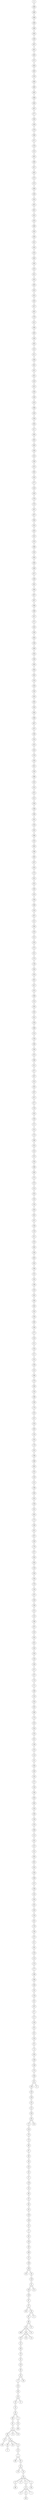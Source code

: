 graph sample {
11 -- 498;
498 -- 11;
498 -- 486;
486 -- 498;
486 -- 499;
499 -- 486;
499 -- 489;
489 -- 499;
489 -- 496;
496 -- 489;
496 -- 494;
494 -- 496;
494 -- 436;
436 -- 494;
436 -- 497;
497 -- 436;
497 -- 461;
461 -- 497;
461 -- 485;
485 -- 461;
485 -- 472;
472 -- 485;
472 -- 483;
483 -- 472;
483 -- 493;
493 -- 483;
493 -- 476;
476 -- 493;
476 -- 490;
490 -- 476;
490 -- 480;
480 -- 490;
480 -- 495;
495 -- 480;
495 -- 488;
488 -- 495;
488 -- 484;
484 -- 488;
484 -- 487;
487 -- 484;
487 -- 477;
477 -- 487;
477 -- 500;
500 -- 477;
500 -- 459;
459 -- 500;
459 -- 479;
479 -- 459;
479 -- 368;
368 -- 479;
368 -- 471;
471 -- 368;
471 -- 478;
478 -- 471;
478 -- 474;
474 -- 478;
474 -- 402;
402 -- 474;
402 -- 469;
469 -- 402;
469 -- 457;
457 -- 469;
457 -- 482;
482 -- 457;
482 -- 475;
475 -- 482;
475 -- 473;
473 -- 475;
473 -- 466;
466 -- 473;
466 -- 458;
458 -- 466;
458 -- 454;
454 -- 458;
454 -- 481;
481 -- 454;
481 -- 491;
491 -- 481;
491 -- 432;
432 -- 491;
432 -- 433;
433 -- 432;
433 -- 408;
408 -- 433;
408 -- 450;
450 -- 408;
450 -- 456;
456 -- 450;
456 -- 441;
441 -- 456;
441 -- 443;
443 -- 441;
443 -- 444;
444 -- 443;
444 -- 460;
460 -- 444;
460 -- 360;
360 -- 460;
360 -- 425;
425 -- 360;
425 -- 451;
451 -- 425;
451 -- 455;
455 -- 451;
455 -- 465;
465 -- 455;
465 -- 453;
453 -- 465;
453 -- 452;
452 -- 453;
452 -- 445;
445 -- 452;
445 -- 437;
437 -- 445;
437 -- 462;
462 -- 437;
462 -- 379;
379 -- 462;
379 -- 421;
421 -- 379;
421 -- 468;
468 -- 421;
468 -- 463;
463 -- 468;
463 -- 449;
449 -- 463;
449 -- 492;
492 -- 449;
492 -- 413;
413 -- 492;
413 -- 411;
411 -- 413;
411 -- 448;
448 -- 411;
448 -- 361;
361 -- 448;
361 -- 431;
431 -- 361;
431 -- 401;
401 -- 431;
401 -- 416;
416 -- 401;
416 -- 422;
422 -- 416;
422 -- 426;
426 -- 422;
426 -- 446;
446 -- 426;
446 -- 423;
423 -- 446;
423 -- 386;
386 -- 423;
386 -- 429;
429 -- 386;
429 -- 359;
359 -- 429;
359 -- 404;
404 -- 359;
404 -- 417;
417 -- 404;
417 -- 395;
395 -- 417;
395 -- 362;
362 -- 395;
362 -- 400;
400 -- 362;
400 -- 439;
439 -- 400;
439 -- 414;
414 -- 439;
414 -- 346;
346 -- 414;
346 -- 415;
415 -- 346;
415 -- 392;
392 -- 415;
392 -- 440;
440 -- 392;
440 -- 377;
377 -- 440;
377 -- 418;
418 -- 377;
418 -- 430;
430 -- 418;
430 -- 376;
376 -- 430;
376 -- 370;
370 -- 376;
370 -- 397;
397 -- 370;
397 -- 407;
407 -- 397;
407 -- 394;
394 -- 407;
394 -- 355;
355 -- 394;
355 -- 403;
403 -- 355;
403 -- 342;
342 -- 403;
342 -- 470;
470 -- 342;
470 -- 388;
388 -- 470;
388 -- 333;
333 -- 388;
333 -- 383;
383 -- 333;
383 -- 390;
390 -- 383;
390 -- 406;
406 -- 390;
406 -- 427;
427 -- 406;
427 -- 438;
438 -- 427;
438 -- 391;
391 -- 438;
391 -- 380;
380 -- 391;
380 -- 367;
367 -- 380;
367 -- 387;
387 -- 367;
387 -- 366;
366 -- 387;
366 -- 389;
389 -- 366;
389 -- 347;
347 -- 389;
347 -- 371;
371 -- 347;
371 -- 434;
434 -- 371;
434 -- 358;
358 -- 434;
358 -- 464;
464 -- 358;
464 -- 338;
338 -- 464;
338 -- 409;
409 -- 338;
409 -- 304;
304 -- 409;
304 -- 336;
336 -- 304;
336 -- 393;
393 -- 336;
393 -- 364;
364 -- 393;
364 -- 382;
382 -- 364;
382 -- 319;
319 -- 382;
319 -- 428;
428 -- 319;
428 -- 349;
349 -- 428;
349 -- 420;
420 -- 349;
420 -- 385;
385 -- 420;
385 -- 350;
350 -- 385;
350 -- 384;
384 -- 350;
384 -- 369;
369 -- 384;
369 -- 467;
467 -- 369;
467 -- 337;
337 -- 467;
337 -- 348;
348 -- 337;
348 -- 324;
324 -- 348;
324 -- 442;
442 -- 324;
442 -- 424;
424 -- 442;
424 -- 378;
378 -- 424;
378 -- 330;
330 -- 378;
330 -- 301;
301 -- 330;
301 -- 328;
328 -- 301;
328 -- 396;
396 -- 328;
396 -- 332;
332 -- 396;
332 -- 252;
252 -- 332;
252 -- 351;
351 -- 252;
351 -- 412;
412 -- 351;
412 -- 356;
356 -- 412;
356 -- 289;
289 -- 356;
289 -- 306;
306 -- 289;
306 -- 291;
291 -- 306;
291 -- 334;
334 -- 291;
334 -- 292;
292 -- 334;
292 -- 398;
398 -- 292;
398 -- 344;
344 -- 398;
344 -- 363;
363 -- 344;
363 -- 299;
299 -- 363;
299 -- 365;
365 -- 299;
365 -- 267;
267 -- 365;
267 -- 435;
435 -- 267;
435 -- 275;
275 -- 435;
275 -- 281;
281 -- 275;
281 -- 352;
352 -- 281;
352 -- 295;
295 -- 352;
295 -- 410;
410 -- 295;
410 -- 339;
339 -- 410;
339 -- 308;
308 -- 339;
308 -- 318;
318 -- 308;
318 -- 307;
307 -- 318;
307 -- 221;
221 -- 307;
221 -- 294;
294 -- 221;
294 -- 419;
419 -- 294;
419 -- 312;
312 -- 419;
312 -- 320;
320 -- 312;
320 -- 372;
372 -- 320;
372 -- 251;
251 -- 372;
251 -- 273;
273 -- 251;
273 -- 136;
136 -- 273;
136 -- 284;
284 -- 136;
284 -- 354;
354 -- 284;
354 -- 381;
381 -- 354;
381 -- 447;
447 -- 381;
447 -- 325;
325 -- 447;
325 -- 309;
309 -- 325;
309 -- 374;
374 -- 309;
374 -- 293;
293 -- 374;
293 -- 345;
345 -- 293;
345 -- 341;
341 -- 345;
341 -- 329;
329 -- 341;
329 -- 399;
399 -- 329;
399 -- 214;
214 -- 399;
214 -- 248;
248 -- 214;
248 -- 280;
280 -- 248;
280 -- 269;
269 -- 280;
269 -- 322;
322 -- 269;
322 -- 296;
296 -- 322;
296 -- 321;
321 -- 296;
321 -- 327;
327 -- 321;
327 -- 287;
287 -- 327;
287 -- 313;
313 -- 287;
313 -- 282;
282 -- 313;
282 -- 297;
297 -- 282;
297 -- 357;
357 -- 297;
357 -- 317;
317 -- 357;
317 -- 276;
276 -- 317;
276 -- 335;
335 -- 276;
335 -- 326;
326 -- 335;
326 -- 271;
271 -- 326;
271 -- 315;
315 -- 271;
315 -- 274;
274 -- 315;
274 -- 286;
286 -- 274;
286 -- 323;
323 -- 286;
323 -- 314;
314 -- 323;
314 -- 375;
375 -- 314;
375 -- 250;
250 -- 375;
250 -- 298;
298 -- 250;
298 -- 300;
300 -- 298;
300 -- 272;
272 -- 300;
272 -- 373;
373 -- 272;
373 -- 213;
213 -- 373;
213 -- 353;
353 -- 213;
353 -- 253;
253 -- 353;
253 -- 240;
240 -- 253;
240 -- 283;
283 -- 240;
283 -- 302;
302 -- 283;
302 -- 247;
247 -- 302;
247 -- 236;
236 -- 247;
236 -- 278;
278 -- 236;
278 -- 311;
311 -- 278;
311 -- 310;
310 -- 311;
310 -- 285;
285 -- 310;
285 -- 249;
249 -- 285;
249 -- 405;
405 -- 249;
405 -- 343;
343 -- 405;
343 -- 268;
268 -- 343;
268 -- 242;
242 -- 268;
242 -- 182;
182 -- 242;
182 -- 186;
186 -- 182;
186 -- 233;
233 -- 186;
233 -- 262;
262 -- 233;
262 -- 290;
290 -- 262;
290 -- 340;
340 -- 290;
340 -- 243;
243 -- 340;
243 -- 226;
226 -- 243;
226 -- 260;
260 -- 226;
260 -- 246;
246 -- 260;
246 -- 277;
277 -- 246;
277 -- 224;
224 -- 277;
224 -- 211;
211 -- 224;
211 -- 244;
244 -- 211;
244 -- 217;
217 -- 244;
217 -- 222;
222 -- 217;
222 -- 256;
256 -- 222;
256 -- 215;
215 -- 256;
215 -- 266;
266 -- 215;
266 -- 270;
270 -- 266;
270 -- 258;
258 -- 270;
258 -- 216;
216 -- 258;
216 -- 188;
188 -- 216;
188 -- 238;
238 -- 188;
238 -- 170;
170 -- 238;
170 -- 225;
225 -- 170;
225 -- 237;
237 -- 225;
237 -- 316;
316 -- 237;
316 -- 263;
263 -- 316;
263 -- 154;
154 -- 263;
154 -- 192;
192 -- 154;
192 -- 179;
179 -- 192;
179 -- 255;
255 -- 179;
255 -- 196;
196 -- 255;
196 -- 288;
288 -- 196;
288 -- 303;
303 -- 288;
303 -- 232;
232 -- 303;
232 -- 219;
219 -- 232;
219 -- 121;
121 -- 219;
121 -- 199;
199 -- 121;
199 -- 200;
200 -- 199;
200 -- 202;
202 -- 200;
202 -- 239;
239 -- 202;
239 -- 161;
161 -- 239;
161 -- 305;
305 -- 161;
305 -- 172;
172 -- 305;
172 -- 169;
169 -- 172;
169 -- 331;
331 -- 169;
331 -- 207;
207 -- 331;
207 -- 229;
229 -- 207;
229 -- 178;
178 -- 229;
178 -- 257;
257 -- 178;
257 -- 204;
204 -- 257;
204 -- 264;
264 -- 204;
264 -- 150;
150 -- 264;
150 -- 259;
259 -- 150;
259 -- 194;
194 -- 259;
194 -- 279;
279 -- 194;
279 -- 159;
159 -- 279;
159 -- 187;
187 -- 159;
187 -- 228;
228 -- 187;
228 -- 109;
109 -- 228;
109 -- 212;
212 -- 109;
212 -- 122;
122 -- 212;
122 -- 198;
198 -- 122;
198 -- 167;
167 -- 198;
167 -- 210;
210 -- 167;
210 -- 245;
245 -- 210;
245 -- 201;
201 -- 245;
201 -- 195;
195 -- 201;
195 -- 230;
230 -- 195;
230 -- 140;
140 -- 230;
140 -- 184;
184 -- 140;
184 -- 227;
227 -- 184;
227 -- 107;
107 -- 227;
107 -- 174;
174 -- 107;
174 -- 171;
171 -- 174;
171 -- 180;
180 -- 171;
180 -- 110;
110 -- 180;
110 -- 220;
220 -- 110;
220 -- 162;
162 -- 220;
162 -- 206;
206 -- 162;
206 -- 173;
173 -- 206;
173 -- 223;
223 -- 173;
223 -- 254;
254 -- 223;
254 -- 135;
135 -- 254;
135 -- 231;
231 -- 135;
231 -- 146;
146 -- 231;
146 -- 152;
152 -- 146;
152 -- 114;
114 -- 152;
114 -- 45;
45 -- 114;
45 -- 160;
160 -- 45;
160 -- 193;
193 -- 160;
193 -- 143;
143 -- 193;
143 -- 127;
127 -- 143;
127 -- 134;
134 -- 127;
134 -- 168;
168 -- 134;
168 -- 203;
203 -- 168;
203 -- 265;
265 -- 203;
265 -- 103;
103 -- 265;
103 -- 190;
190 -- 103;
190 -- 158;
158 -- 190;
158 -- 153;
153 -- 158;
153 -- 208;
208 -- 153;
208 -- 112;
112 -- 208;
112 -- 191;
191 -- 112;
191 -- 147;
147 -- 191;
147 -- 151;
151 -- 147;
151 -- 205;
205 -- 151;
205 -- 261;
261 -- 205;
261 -- 235;
235 -- 261;
235 -- 100;
100 -- 235;
100 -- 209;
209 -- 100;
209 -- 157;
157 -- 209;
157 -- 108;
108 -- 157;
108 -- 142;
142 -- 108;
142 -- 183;
183 -- 142;
183 -- 181;
181 -- 183;
181 -- 163;
163 -- 181;
163 -- 120;
120 -- 163;
120 -- 241;
241 -- 120;
241 -- 176;
176 -- 241;
176 -- 138;
138 -- 176;
138 -- 137;
137 -- 138;
137 -- 81;
81 -- 137;
81 -- 99;
99 -- 81;
99 -- 133;
133 -- 99;
133 -- 115;
115 -- 133;
115 -- 113;
113 -- 115;
113 -- 177;
177 -- 113;
177 -- 189;
189 -- 177;
189 -- 166;
166 -- 189;
166 -- 164;
164 -- 166;
164 -- 58;
58 -- 164;
58 -- 119;
119 -- 58;
119 -- 93;
93 -- 119;
93 -- 197;
197 -- 93;
197 -- 67;
67 -- 197;
67 -- 117;
117 -- 67;
117 -- 149;
149 -- 117;
149 -- 95;
95 -- 149;
95 -- 85;
85 -- 95;
85 -- 145;
145 -- 85;
145 -- 62;
62 -- 145;
62 -- 74;
74 -- 62;
74 -- 165;
165 -- 74;
165 -- 148;
148 -- 165;
148 -- 139;
139 -- 148;
139 -- 175;
175 -- 139;
175 -- 104;
104 -- 175;
104 -- 92;
92 -- 104;
92 -- 128;
128 -- 92;
128 -- 155;
155 -- 128;
155 -- 218;
218 -- 155;
218 -- 131;
131 -- 218;
131 -- 111;
111 -- 131;
111 -- 234;
234 -- 111;
234 -- 101;
101 -- 234;
101 -- 75;
75 -- 101;
75 -- 124;
124 -- 75;
124 -- 79;
79 -- 124;
79 -- 70;
70 -- 79;
70 -- 86;
86 -- 70;
86 -- 97;
97 -- 86;
97 -- 46;
46 -- 97;
46 -- 56;
56 -- 46;
56 -- 141;
141 -- 56;
141 -- 50;
50 -- 141;
50 -- 57;
57 -- 50;
57 -- 116;
116 -- 57;
116 -- 34;
34 -- 116;
34 -- 98;
98 -- 34;
98 -- 32;
32 -- 98;
32 -- 84;
84 -- 32;
84 -- 83;
83 -- 84;
83 -- 130;
130 -- 83;
130 -- 126;
126 -- 130;
126 -- 52;
52 -- 126;
52 -- 71;
71 -- 52;
71 -- 63;
63 -- 71;
63 -- 132;
132 -- 63;
132 -- 49;
49 -- 132;
49 -- 185;
185 -- 49;
185 -- 22;
22 -- 185;
22 -- 156;
156 -- 22;
156 -- 105;
105 -- 156;
105 -- 65;
65 -- 105;
105 -- 44;
44 -- 105;
44 -- 118;
118 -- 44;
118 -- 51;
51 -- 118;
51 -- 144;
144 -- 51;
144 -- 129;
129 -- 144;
129 -- 87;
87 -- 129;
87 -- 37;
37 -- 87;
37 -- 90;
90 -- 37;
37 -- 26;
26 -- 37;
26 -- 61;
61 -- 26;
61 -- 96;
96 -- 61;
96 -- 64;
64 -- 96;
64 -- 106;
106 -- 64;
64 -- 88;
88 -- 64;
88 -- 125;
125 -- 88;
125 -- 25;
25 -- 125;
25 -- 102;
102 -- 25;
102 -- 78;
78 -- 102;
78 -- 53;
53 -- 78;
53 -- 123;
123 -- 53;
123 -- 36;
36 -- 123;
36 -- 54;
54 -- 36;
54 -- 77;
77 -- 54;
77 -- 40;
40 -- 77;
40 -- 48;
48 -- 40;
48 -- 43;
43 -- 48;
43 -- 16;
16 -- 43;
16 -- 10;
10 -- 16;
10 -- 20;
20 -- 10;
20 -- 68;
68 -- 20;
68 -- 91;
91 -- 68;
91 -- 15;
15 -- 91;
15 -- 94;
94 -- 15;
94 -- 55;
55 -- 94;
55 -- 80;
80 -- 55;
94 -- 19;
19 -- 94;
19 -- 59;
59 -- 19;
59 -- 5;
5 -- 59;
19 -- 29;
29 -- 19;
19 -- 12;
12 -- 19;
12 -- 23;
23 -- 12;
23 -- 1;
1 -- 23;
1 -- 89;
89 -- 1;
1 -- 82;
82 -- 1;
82 -- 42;
42 -- 82;
42 -- 76;
76 -- 42;
42 -- 24;
24 -- 42;
24 -- 38;
38 -- 24;
38 -- 27;
27 -- 38;
27 -- 69;
69 -- 27;
38 -- 17;
17 -- 38;
38 -- 4;
4 -- 38;
4 -- 13;
13 -- 4;
13 -- 72;
72 -- 13;
13 -- 21;
21 -- 13;
21 -- 60;
60 -- 21;
13 -- 7;
7 -- 13;
38 -- 2;
2 -- 38;
2 -- 39;
39 -- 2;
15 -- 73;
73 -- 15;
15 -- 18;
18 -- 15;
20 -- 3;
3 -- 20;
3 -- 35;
35 -- 3;
35 -- 66;
66 -- 35;
43 -- 6;
6 -- 43;
54 -- 28;
28 -- 54;
88 -- 33;
33 -- 88;
88 -- 14;
14 -- 88;
64 -- 41;
41 -- 64;
96 -- 47;
47 -- 96;
26 -- 9;
9 -- 26;
51 -- 31;
31 -- 51;
101 -- 30;
30 -- 101;
92 -- 8;
8 -- 92;
}